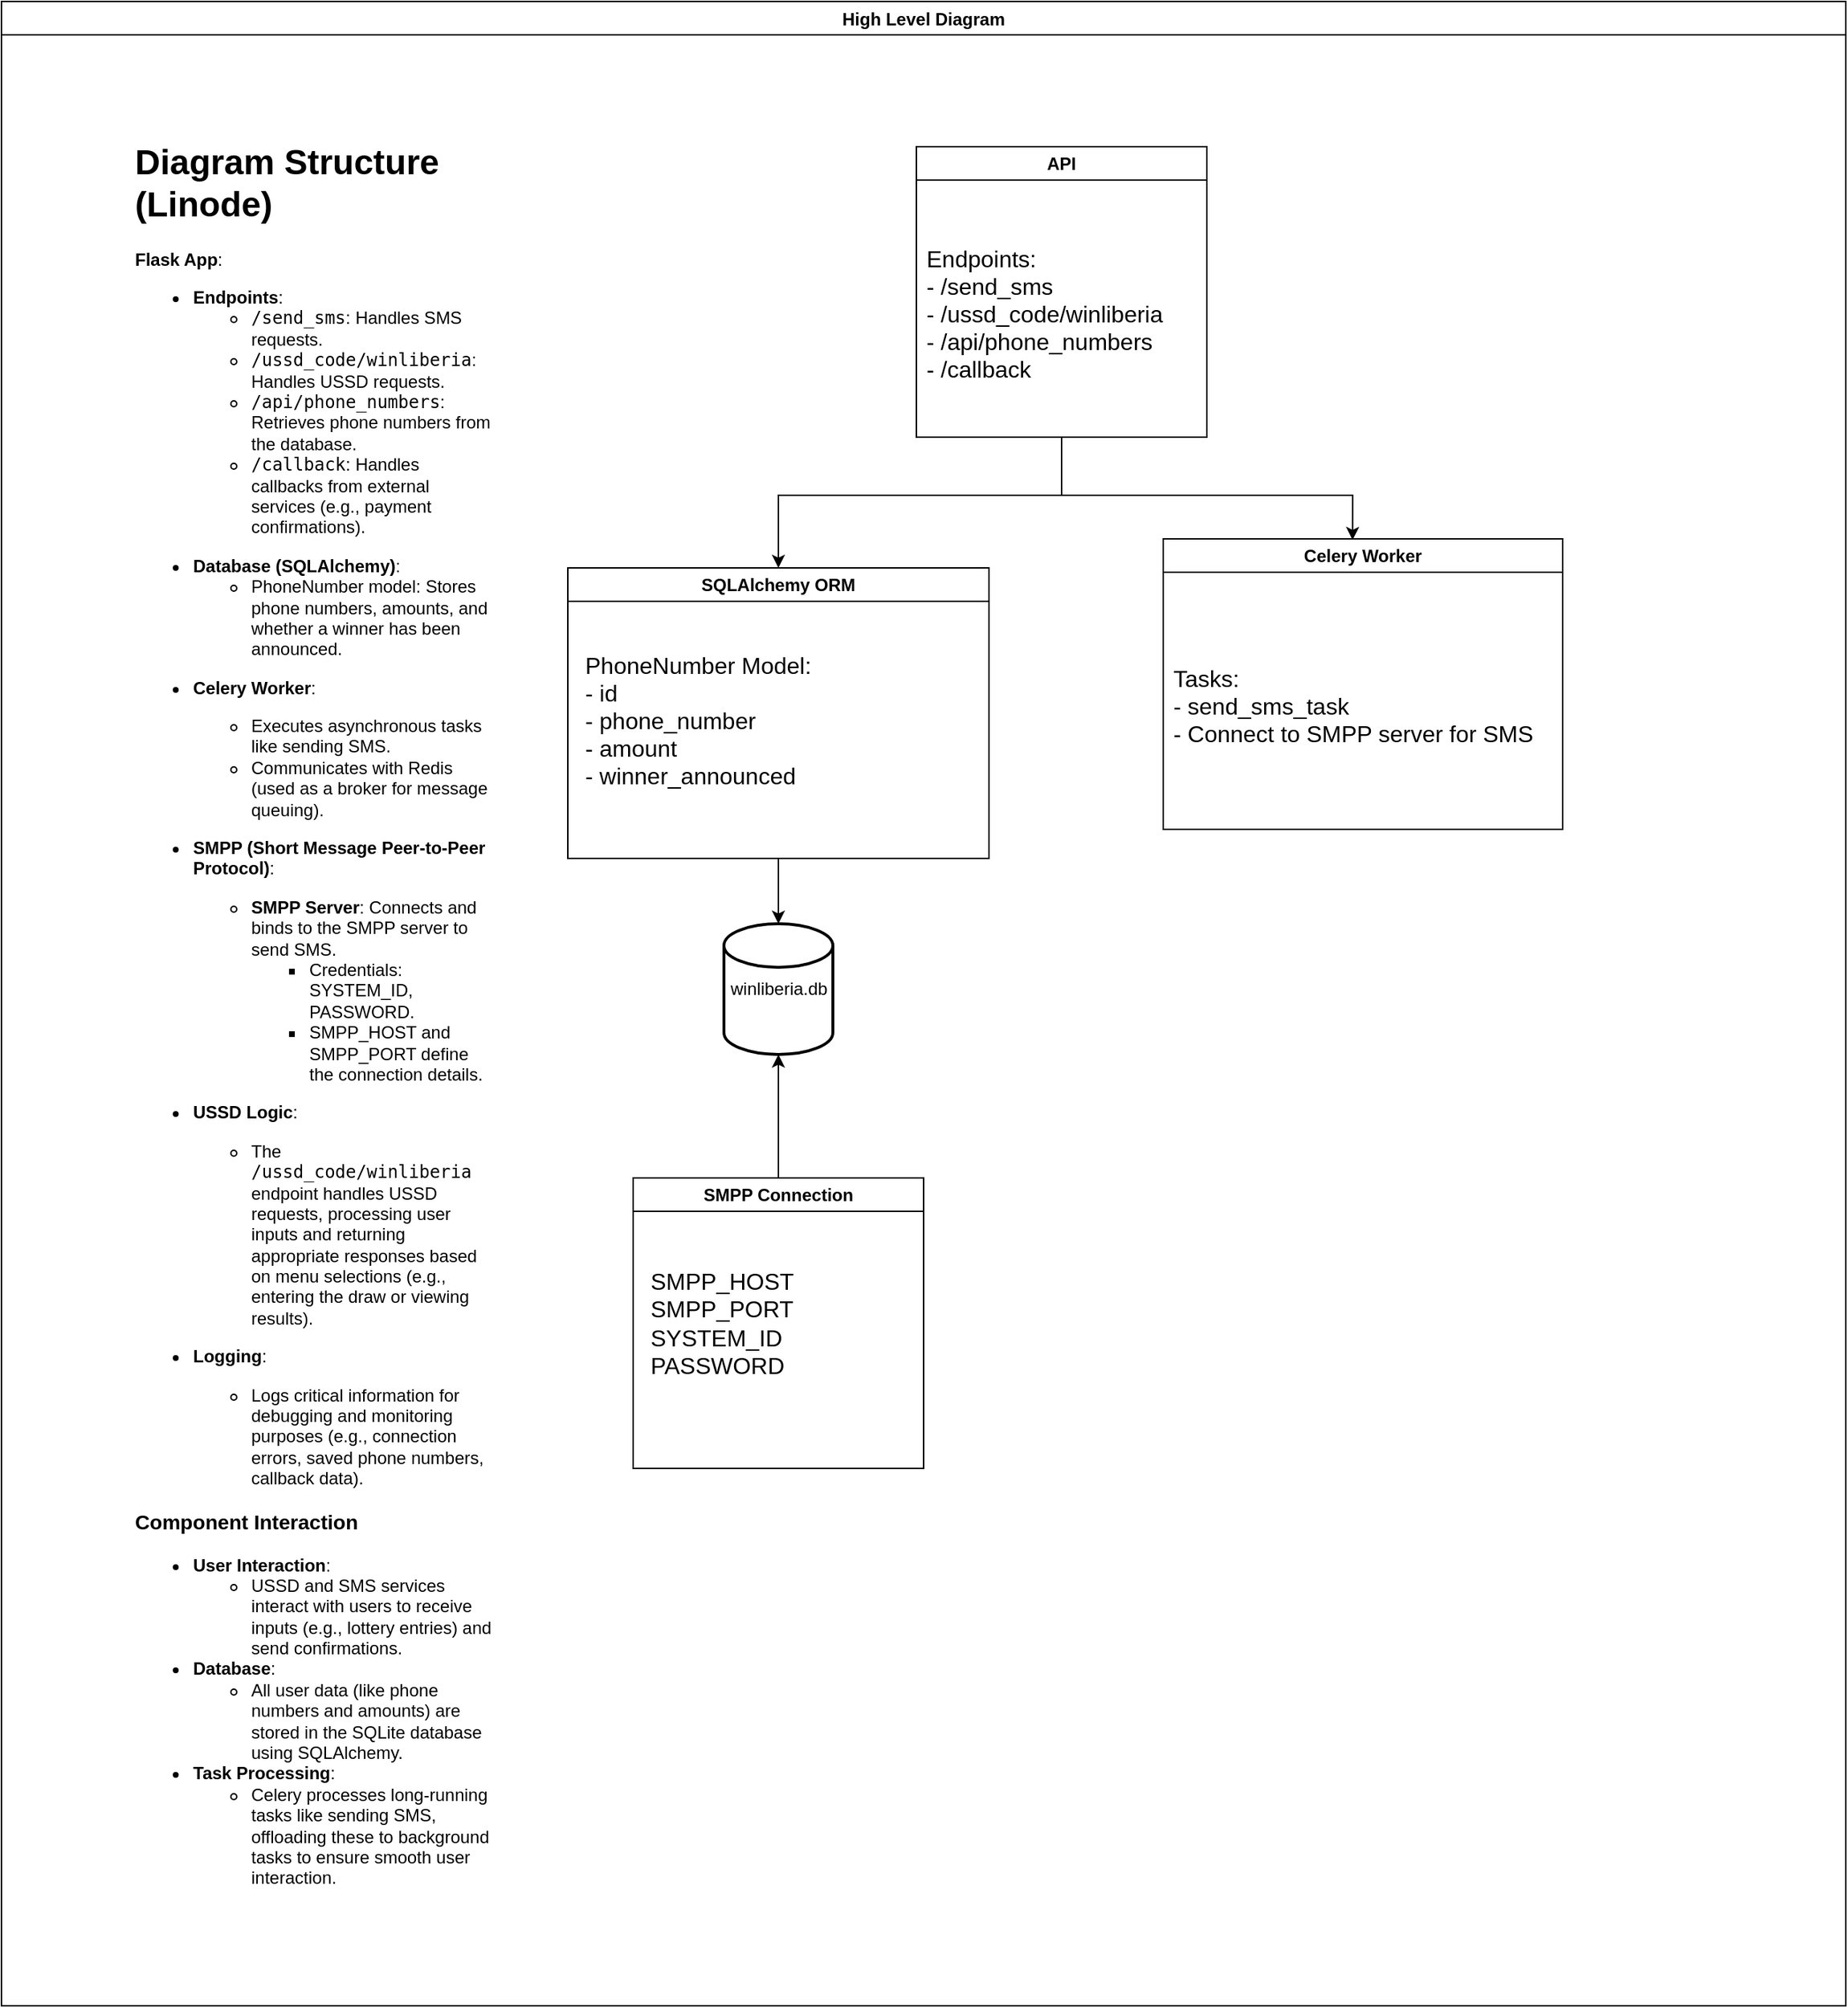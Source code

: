 <mxfile version="24.8.1">
  <diagram id="prtHgNgQTEPvFCAcTncT" name="Page-1">
    <mxGraphModel dx="3452" dy="2474" grid="1" gridSize="10" guides="1" tooltips="1" connect="1" arrows="1" fold="1" page="1" pageScale="1" pageWidth="827" pageHeight="1169" math="0" shadow="0">
      <root>
        <mxCell id="0" />
        <mxCell id="1" parent="0" />
        <mxCell id="HuYdQWlDdihzWlvmT8ts-1" value="&lt;h1 style=&quot;margin-top: 0px;&quot;&gt;Diagram Structure (Linode)&lt;/h1&gt;&lt;p&gt;&lt;strong&gt;Flask App&lt;/strong&gt;:&lt;/p&gt;&lt;ul&gt;&lt;li&gt;&lt;strong&gt;Endpoints&lt;/strong&gt;:&lt;/li&gt;&lt;ul&gt;&lt;li&gt;&lt;code&gt;/send_sms&lt;/code&gt;: Handles SMS requests.&lt;/li&gt;&lt;li&gt;&lt;code&gt;/ussd_code/winliberia&lt;/code&gt;: Handles USSD requests.&lt;/li&gt;&lt;li&gt;&lt;code&gt;/api/phone_numbers&lt;/code&gt;: Retrieves phone numbers from the database.&lt;/li&gt;&lt;li&gt;&lt;code&gt;/callback&lt;/code&gt;: Handles callbacks from external services (e.g., payment confirmations).&lt;/li&gt;&lt;/ul&gt;&lt;/ul&gt;&lt;ul&gt;&lt;li&gt;&lt;strong&gt;Database (SQLAlchemy)&lt;/strong&gt;:&lt;/li&gt;&lt;ul&gt;&lt;li&gt;PhoneNumber model: Stores phone numbers, amounts, and whether a winner has been announced.&lt;/li&gt;&lt;/ul&gt;&lt;li&gt;&lt;p&gt;&lt;strong&gt;Celery Worker&lt;/strong&gt;:&lt;/p&gt;&lt;ul&gt;&lt;li&gt;Executes asynchronous tasks like sending SMS.&lt;/li&gt;&lt;li&gt;Communicates with Redis (used as a broker for message queuing).&lt;/li&gt;&lt;/ul&gt;&lt;/li&gt;&lt;li&gt;&lt;p&gt;&lt;strong&gt;SMPP (Short Message Peer-to-Peer Protocol)&lt;/strong&gt;:&lt;/p&gt;&lt;ul&gt;&lt;li&gt;&lt;strong&gt;SMPP Server&lt;/strong&gt;: Connects and binds to the SMPP server to send SMS.&lt;ul&gt;&lt;li&gt;Credentials: SYSTEM_ID, PASSWORD.&lt;/li&gt;&lt;li&gt;SMPP_HOST and SMPP_PORT define the connection details.&lt;/li&gt;&lt;/ul&gt;&lt;/li&gt;&lt;/ul&gt;&lt;/li&gt;&lt;li&gt;&lt;p&gt;&lt;strong&gt;USSD Logic&lt;/strong&gt;:&lt;/p&gt;&lt;ul&gt;&lt;li&gt;The &lt;code&gt;/ussd_code/winliberia&lt;/code&gt; endpoint handles USSD requests, processing user inputs and returning appropriate responses based on menu selections (e.g., entering the draw or viewing results).&lt;/li&gt;&lt;/ul&gt;&lt;/li&gt;&lt;li&gt;&lt;p&gt;&lt;strong&gt;Logging&lt;/strong&gt;:&lt;/p&gt;&lt;/li&gt;&lt;ul&gt;&lt;li&gt;Logs critical information for debugging and monitoring purposes (e.g., connection errors, saved phone numbers, callback data).&lt;/li&gt;&lt;/ul&gt;&lt;/ul&gt;&lt;div&gt;&lt;h3&gt;&lt;strong&gt;Component Interaction&lt;/strong&gt;&lt;/h3&gt;&lt;ul&gt;&lt;li&gt;&lt;strong&gt;User Interaction&lt;/strong&gt;:&lt;ul&gt;&lt;li&gt;USSD and SMS services interact with users to receive inputs (e.g., lottery entries) and send confirmations.&lt;/li&gt;&lt;/ul&gt;&lt;/li&gt;&lt;li&gt;&lt;strong&gt;Database&lt;/strong&gt;:&lt;ul&gt;&lt;li&gt;All user data (like phone numbers and amounts) are stored in the SQLite database using SQLAlchemy.&lt;/li&gt;&lt;/ul&gt;&lt;/li&gt;&lt;li&gt;&lt;strong&gt;Task Processing&lt;/strong&gt;:&lt;ul&gt;&lt;li&gt;Celery processes long-running tasks like sending SMS, offloading these to background tasks to ensure smooth user interaction.&lt;/li&gt;&lt;/ul&gt;&lt;/li&gt;&lt;/ul&gt;&lt;/div&gt;" style="text;html=1;whiteSpace=wrap;overflow=hidden;rounded=0;" vertex="1" parent="1">
          <mxGeometry x="40" y="40" width="250" height="1270" as="geometry" />
        </mxCell>
        <mxCell id="HuYdQWlDdihzWlvmT8ts-9" style="edgeStyle=orthogonalEdgeStyle;rounded=0;orthogonalLoop=1;jettySize=auto;html=1;entryX=0.5;entryY=0;entryDx=0;entryDy=0;" edge="1" parent="1" source="HuYdQWlDdihzWlvmT8ts-2" target="HuYdQWlDdihzWlvmT8ts-8">
          <mxGeometry relative="1" as="geometry">
            <Array as="points">
              <mxPoint x="680" y="290" />
              <mxPoint x="485" y="290" />
            </Array>
          </mxGeometry>
        </mxCell>
        <mxCell id="HuYdQWlDdihzWlvmT8ts-2" value="API" style="swimlane;whiteSpace=wrap;html=1;" vertex="1" parent="1">
          <mxGeometry x="580" y="50" width="200" height="200" as="geometry" />
        </mxCell>
        <mxCell id="HuYdQWlDdihzWlvmT8ts-3" value="Endpoints:&lt;div style=&quot;font-size: 16px;&quot;&gt;- /send_sms&lt;div style=&quot;font-size: 16px;&quot;&gt;- /ussd_code/winliberia&lt;div style=&quot;font-size: 16px;&quot;&gt;- /api/phone_numbers&lt;div style=&quot;font-size: 16px;&quot;&gt;- /callback &lt;/div&gt;&lt;/div&gt;&lt;/div&gt;&lt;/div&gt;" style="text;html=1;align=left;verticalAlign=middle;resizable=0;points=[];autosize=1;strokeColor=none;fillColor=none;fontSize=16;" vertex="1" parent="HuYdQWlDdihzWlvmT8ts-2">
          <mxGeometry x="5" y="60" width="190" height="110" as="geometry" />
        </mxCell>
        <mxCell id="HuYdQWlDdihzWlvmT8ts-5" value="Celery Worker" style="swimlane;whiteSpace=wrap;html=1;" vertex="1" parent="1">
          <mxGeometry x="750" y="320" width="275" height="200" as="geometry" />
        </mxCell>
        <mxCell id="HuYdQWlDdihzWlvmT8ts-6" value="Tasks:&lt;div style=&quot;font-size: 16px;&quot;&gt;- send_sms_task&lt;div style=&quot;font-size: 16px;&quot;&gt;- Connect to SMPP server for SMS&lt;/div&gt;&lt;/div&gt;" style="text;html=1;align=left;verticalAlign=middle;resizable=0;points=[];autosize=1;strokeColor=none;fillColor=none;fontSize=16;" vertex="1" parent="HuYdQWlDdihzWlvmT8ts-5">
          <mxGeometry x="5" y="80" width="270" height="70" as="geometry" />
        </mxCell>
        <mxCell id="HuYdQWlDdihzWlvmT8ts-7" style="edgeStyle=orthogonalEdgeStyle;rounded=0;orthogonalLoop=1;jettySize=auto;html=1;entryX=0.474;entryY=0.004;entryDx=0;entryDy=0;entryPerimeter=0;" edge="1" parent="1" source="HuYdQWlDdihzWlvmT8ts-2" target="HuYdQWlDdihzWlvmT8ts-5">
          <mxGeometry relative="1" as="geometry">
            <Array as="points">
              <mxPoint x="680" y="290" />
              <mxPoint x="880" y="290" />
            </Array>
          </mxGeometry>
        </mxCell>
        <mxCell id="HuYdQWlDdihzWlvmT8ts-8" value="SQLAlchemy ORM " style="swimlane;whiteSpace=wrap;html=1;" vertex="1" parent="1">
          <mxGeometry x="340" y="340" width="290" height="200" as="geometry" />
        </mxCell>
        <mxCell id="HuYdQWlDdihzWlvmT8ts-10" value="PhoneNumber Model:&lt;div style=&quot;font-size: 16px;&quot;&gt;- id&lt;div style=&quot;font-size: 16px;&quot;&gt;- phone_number&lt;/div&gt;&lt;div style=&quot;font-size: 16px;&quot;&gt;- amount&lt;/div&gt;&lt;div style=&quot;font-size: 16px;&quot;&gt;- winner_announced&lt;/div&gt;&lt;/div&gt;" style="text;html=1;align=left;verticalAlign=middle;resizable=0;points=[];autosize=1;strokeColor=none;fillColor=none;fontSize=16;" vertex="1" parent="HuYdQWlDdihzWlvmT8ts-8">
          <mxGeometry x="10" y="50" width="180" height="110" as="geometry" />
        </mxCell>
        <mxCell id="HuYdQWlDdihzWlvmT8ts-11" value="winliberia.db" style="strokeWidth=2;html=1;shape=mxgraph.flowchart.database;whiteSpace=wrap;" vertex="1" parent="1">
          <mxGeometry x="447.5" y="585" width="75" height="90" as="geometry" />
        </mxCell>
        <mxCell id="HuYdQWlDdihzWlvmT8ts-12" style="edgeStyle=orthogonalEdgeStyle;rounded=0;orthogonalLoop=1;jettySize=auto;html=1;entryX=0.5;entryY=0;entryDx=0;entryDy=0;entryPerimeter=0;" edge="1" parent="1" source="HuYdQWlDdihzWlvmT8ts-8" target="HuYdQWlDdihzWlvmT8ts-11">
          <mxGeometry relative="1" as="geometry" />
        </mxCell>
        <mxCell id="HuYdQWlDdihzWlvmT8ts-17" value="SMPP Connection" style="swimlane;whiteSpace=wrap;html=1;" vertex="1" parent="1">
          <mxGeometry x="385" y="760" width="200" height="200" as="geometry" />
        </mxCell>
        <mxCell id="HuYdQWlDdihzWlvmT8ts-18" value="SMPP_HOST&lt;br&gt;&lt;div&gt;SMPP_PORT&lt;br&gt;&lt;/div&gt;&lt;div&gt;SYSTEM_ID&lt;br&gt;&lt;/div&gt;&lt;div&gt;PASSWORD&lt;br&gt;&lt;/div&gt;" style="text;html=1;align=left;verticalAlign=middle;resizable=0;points=[];autosize=1;strokeColor=none;fillColor=none;fontSize=16;" vertex="1" parent="HuYdQWlDdihzWlvmT8ts-17">
          <mxGeometry x="10" y="55" width="120" height="90" as="geometry" />
        </mxCell>
        <mxCell id="HuYdQWlDdihzWlvmT8ts-19" style="edgeStyle=orthogonalEdgeStyle;rounded=0;orthogonalLoop=1;jettySize=auto;html=1;entryX=0.5;entryY=1;entryDx=0;entryDy=0;entryPerimeter=0;" edge="1" parent="1" source="HuYdQWlDdihzWlvmT8ts-17" target="HuYdQWlDdihzWlvmT8ts-11">
          <mxGeometry relative="1" as="geometry" />
        </mxCell>
        <mxCell id="HuYdQWlDdihzWlvmT8ts-24" value="High Level Diagram" style="swimlane;" vertex="1" parent="1">
          <mxGeometry x="-50" y="-50" width="1270" height="1380" as="geometry" />
        </mxCell>
      </root>
    </mxGraphModel>
  </diagram>
</mxfile>
